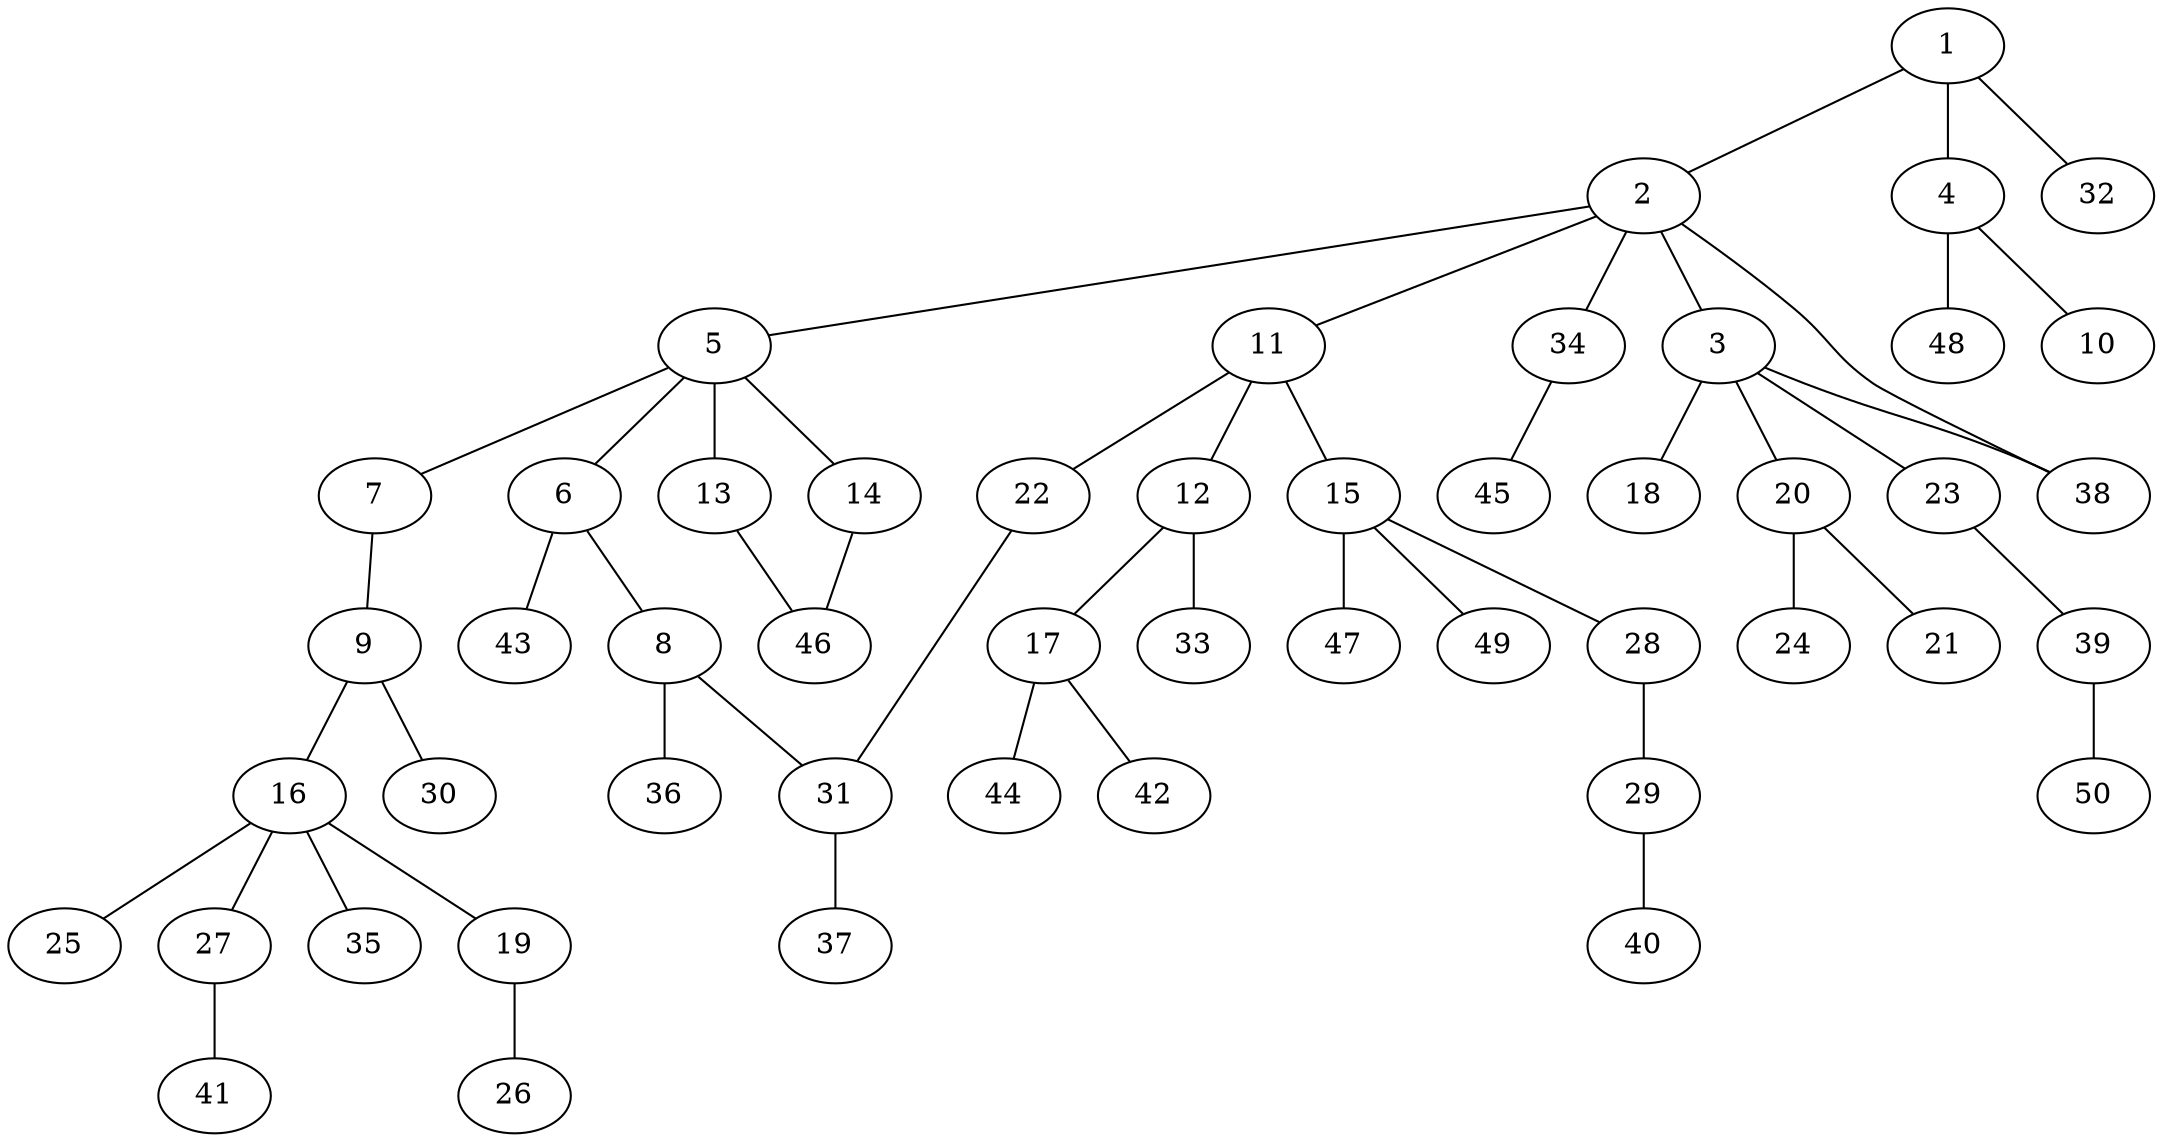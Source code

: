 graph graphname {1--2
1--4
1--32
2--3
2--5
2--11
2--34
2--38
3--18
3--20
3--23
3--38
4--10
4--48
5--6
5--7
5--13
5--14
6--8
6--43
7--9
8--31
8--36
9--16
9--30
11--12
11--15
11--22
12--17
12--33
13--46
14--46
15--28
15--47
15--49
16--19
16--25
16--27
16--35
17--42
17--44
19--26
20--21
20--24
22--31
23--39
27--41
28--29
29--40
31--37
34--45
39--50
}